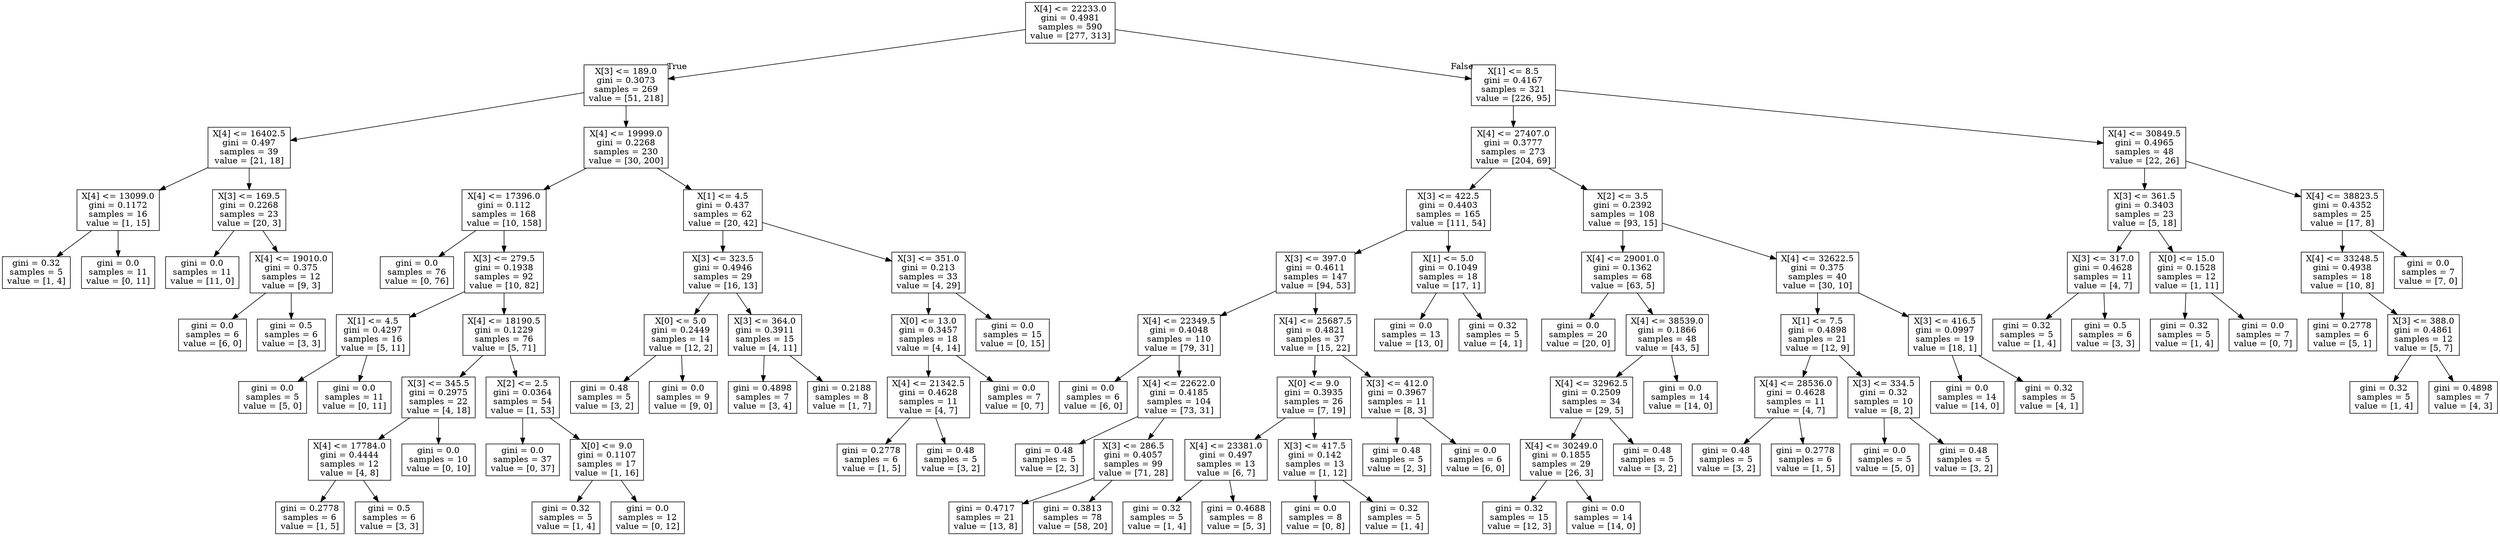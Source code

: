 digraph Tree {
node [shape=box] ;
0 [label="X[4] <= 22233.0\ngini = 0.4981\nsamples = 590\nvalue = [277, 313]"] ;
1 [label="X[3] <= 189.0\ngini = 0.3073\nsamples = 269\nvalue = [51, 218]"] ;
0 -> 1 [labeldistance=2.5, labelangle=45, headlabel="True"] ;
2 [label="X[4] <= 16402.5\ngini = 0.497\nsamples = 39\nvalue = [21, 18]"] ;
1 -> 2 ;
3 [label="X[4] <= 13099.0\ngini = 0.1172\nsamples = 16\nvalue = [1, 15]"] ;
2 -> 3 ;
4 [label="gini = 0.32\nsamples = 5\nvalue = [1, 4]"] ;
3 -> 4 ;
5 [label="gini = 0.0\nsamples = 11\nvalue = [0, 11]"] ;
3 -> 5 ;
6 [label="X[3] <= 169.5\ngini = 0.2268\nsamples = 23\nvalue = [20, 3]"] ;
2 -> 6 ;
7 [label="gini = 0.0\nsamples = 11\nvalue = [11, 0]"] ;
6 -> 7 ;
8 [label="X[4] <= 19010.0\ngini = 0.375\nsamples = 12\nvalue = [9, 3]"] ;
6 -> 8 ;
9 [label="gini = 0.0\nsamples = 6\nvalue = [6, 0]"] ;
8 -> 9 ;
10 [label="gini = 0.5\nsamples = 6\nvalue = [3, 3]"] ;
8 -> 10 ;
11 [label="X[4] <= 19999.0\ngini = 0.2268\nsamples = 230\nvalue = [30, 200]"] ;
1 -> 11 ;
12 [label="X[4] <= 17396.0\ngini = 0.112\nsamples = 168\nvalue = [10, 158]"] ;
11 -> 12 ;
13 [label="gini = 0.0\nsamples = 76\nvalue = [0, 76]"] ;
12 -> 13 ;
14 [label="X[3] <= 279.5\ngini = 0.1938\nsamples = 92\nvalue = [10, 82]"] ;
12 -> 14 ;
15 [label="X[1] <= 4.5\ngini = 0.4297\nsamples = 16\nvalue = [5, 11]"] ;
14 -> 15 ;
16 [label="gini = 0.0\nsamples = 5\nvalue = [5, 0]"] ;
15 -> 16 ;
17 [label="gini = 0.0\nsamples = 11\nvalue = [0, 11]"] ;
15 -> 17 ;
18 [label="X[4] <= 18190.5\ngini = 0.1229\nsamples = 76\nvalue = [5, 71]"] ;
14 -> 18 ;
19 [label="X[3] <= 345.5\ngini = 0.2975\nsamples = 22\nvalue = [4, 18]"] ;
18 -> 19 ;
20 [label="X[4] <= 17784.0\ngini = 0.4444\nsamples = 12\nvalue = [4, 8]"] ;
19 -> 20 ;
21 [label="gini = 0.2778\nsamples = 6\nvalue = [1, 5]"] ;
20 -> 21 ;
22 [label="gini = 0.5\nsamples = 6\nvalue = [3, 3]"] ;
20 -> 22 ;
23 [label="gini = 0.0\nsamples = 10\nvalue = [0, 10]"] ;
19 -> 23 ;
24 [label="X[2] <= 2.5\ngini = 0.0364\nsamples = 54\nvalue = [1, 53]"] ;
18 -> 24 ;
25 [label="gini = 0.0\nsamples = 37\nvalue = [0, 37]"] ;
24 -> 25 ;
26 [label="X[0] <= 9.0\ngini = 0.1107\nsamples = 17\nvalue = [1, 16]"] ;
24 -> 26 ;
27 [label="gini = 0.32\nsamples = 5\nvalue = [1, 4]"] ;
26 -> 27 ;
28 [label="gini = 0.0\nsamples = 12\nvalue = [0, 12]"] ;
26 -> 28 ;
29 [label="X[1] <= 4.5\ngini = 0.437\nsamples = 62\nvalue = [20, 42]"] ;
11 -> 29 ;
30 [label="X[3] <= 323.5\ngini = 0.4946\nsamples = 29\nvalue = [16, 13]"] ;
29 -> 30 ;
31 [label="X[0] <= 5.0\ngini = 0.2449\nsamples = 14\nvalue = [12, 2]"] ;
30 -> 31 ;
32 [label="gini = 0.48\nsamples = 5\nvalue = [3, 2]"] ;
31 -> 32 ;
33 [label="gini = 0.0\nsamples = 9\nvalue = [9, 0]"] ;
31 -> 33 ;
34 [label="X[3] <= 364.0\ngini = 0.3911\nsamples = 15\nvalue = [4, 11]"] ;
30 -> 34 ;
35 [label="gini = 0.4898\nsamples = 7\nvalue = [3, 4]"] ;
34 -> 35 ;
36 [label="gini = 0.2188\nsamples = 8\nvalue = [1, 7]"] ;
34 -> 36 ;
37 [label="X[3] <= 351.0\ngini = 0.213\nsamples = 33\nvalue = [4, 29]"] ;
29 -> 37 ;
38 [label="X[0] <= 13.0\ngini = 0.3457\nsamples = 18\nvalue = [4, 14]"] ;
37 -> 38 ;
39 [label="X[4] <= 21342.5\ngini = 0.4628\nsamples = 11\nvalue = [4, 7]"] ;
38 -> 39 ;
40 [label="gini = 0.2778\nsamples = 6\nvalue = [1, 5]"] ;
39 -> 40 ;
41 [label="gini = 0.48\nsamples = 5\nvalue = [3, 2]"] ;
39 -> 41 ;
42 [label="gini = 0.0\nsamples = 7\nvalue = [0, 7]"] ;
38 -> 42 ;
43 [label="gini = 0.0\nsamples = 15\nvalue = [0, 15]"] ;
37 -> 43 ;
44 [label="X[1] <= 8.5\ngini = 0.4167\nsamples = 321\nvalue = [226, 95]"] ;
0 -> 44 [labeldistance=2.5, labelangle=-45, headlabel="False"] ;
45 [label="X[4] <= 27407.0\ngini = 0.3777\nsamples = 273\nvalue = [204, 69]"] ;
44 -> 45 ;
46 [label="X[3] <= 422.5\ngini = 0.4403\nsamples = 165\nvalue = [111, 54]"] ;
45 -> 46 ;
47 [label="X[3] <= 397.0\ngini = 0.4611\nsamples = 147\nvalue = [94, 53]"] ;
46 -> 47 ;
48 [label="X[4] <= 22349.5\ngini = 0.4048\nsamples = 110\nvalue = [79, 31]"] ;
47 -> 48 ;
49 [label="gini = 0.0\nsamples = 6\nvalue = [6, 0]"] ;
48 -> 49 ;
50 [label="X[4] <= 22622.0\ngini = 0.4185\nsamples = 104\nvalue = [73, 31]"] ;
48 -> 50 ;
51 [label="gini = 0.48\nsamples = 5\nvalue = [2, 3]"] ;
50 -> 51 ;
52 [label="X[3] <= 286.5\ngini = 0.4057\nsamples = 99\nvalue = [71, 28]"] ;
50 -> 52 ;
53 [label="gini = 0.4717\nsamples = 21\nvalue = [13, 8]"] ;
52 -> 53 ;
54 [label="gini = 0.3813\nsamples = 78\nvalue = [58, 20]"] ;
52 -> 54 ;
55 [label="X[4] <= 25687.5\ngini = 0.4821\nsamples = 37\nvalue = [15, 22]"] ;
47 -> 55 ;
56 [label="X[0] <= 9.0\ngini = 0.3935\nsamples = 26\nvalue = [7, 19]"] ;
55 -> 56 ;
57 [label="X[4] <= 23381.0\ngini = 0.497\nsamples = 13\nvalue = [6, 7]"] ;
56 -> 57 ;
58 [label="gini = 0.32\nsamples = 5\nvalue = [1, 4]"] ;
57 -> 58 ;
59 [label="gini = 0.4688\nsamples = 8\nvalue = [5, 3]"] ;
57 -> 59 ;
60 [label="X[3] <= 417.5\ngini = 0.142\nsamples = 13\nvalue = [1, 12]"] ;
56 -> 60 ;
61 [label="gini = 0.0\nsamples = 8\nvalue = [0, 8]"] ;
60 -> 61 ;
62 [label="gini = 0.32\nsamples = 5\nvalue = [1, 4]"] ;
60 -> 62 ;
63 [label="X[3] <= 412.0\ngini = 0.3967\nsamples = 11\nvalue = [8, 3]"] ;
55 -> 63 ;
64 [label="gini = 0.48\nsamples = 5\nvalue = [2, 3]"] ;
63 -> 64 ;
65 [label="gini = 0.0\nsamples = 6\nvalue = [6, 0]"] ;
63 -> 65 ;
66 [label="X[1] <= 5.0\ngini = 0.1049\nsamples = 18\nvalue = [17, 1]"] ;
46 -> 66 ;
67 [label="gini = 0.0\nsamples = 13\nvalue = [13, 0]"] ;
66 -> 67 ;
68 [label="gini = 0.32\nsamples = 5\nvalue = [4, 1]"] ;
66 -> 68 ;
69 [label="X[2] <= 3.5\ngini = 0.2392\nsamples = 108\nvalue = [93, 15]"] ;
45 -> 69 ;
70 [label="X[4] <= 29001.0\ngini = 0.1362\nsamples = 68\nvalue = [63, 5]"] ;
69 -> 70 ;
71 [label="gini = 0.0\nsamples = 20\nvalue = [20, 0]"] ;
70 -> 71 ;
72 [label="X[4] <= 38539.0\ngini = 0.1866\nsamples = 48\nvalue = [43, 5]"] ;
70 -> 72 ;
73 [label="X[4] <= 32962.5\ngini = 0.2509\nsamples = 34\nvalue = [29, 5]"] ;
72 -> 73 ;
74 [label="X[4] <= 30249.0\ngini = 0.1855\nsamples = 29\nvalue = [26, 3]"] ;
73 -> 74 ;
75 [label="gini = 0.32\nsamples = 15\nvalue = [12, 3]"] ;
74 -> 75 ;
76 [label="gini = 0.0\nsamples = 14\nvalue = [14, 0]"] ;
74 -> 76 ;
77 [label="gini = 0.48\nsamples = 5\nvalue = [3, 2]"] ;
73 -> 77 ;
78 [label="gini = 0.0\nsamples = 14\nvalue = [14, 0]"] ;
72 -> 78 ;
79 [label="X[4] <= 32622.5\ngini = 0.375\nsamples = 40\nvalue = [30, 10]"] ;
69 -> 79 ;
80 [label="X[1] <= 7.5\ngini = 0.4898\nsamples = 21\nvalue = [12, 9]"] ;
79 -> 80 ;
81 [label="X[4] <= 28536.0\ngini = 0.4628\nsamples = 11\nvalue = [4, 7]"] ;
80 -> 81 ;
82 [label="gini = 0.48\nsamples = 5\nvalue = [3, 2]"] ;
81 -> 82 ;
83 [label="gini = 0.2778\nsamples = 6\nvalue = [1, 5]"] ;
81 -> 83 ;
84 [label="X[3] <= 334.5\ngini = 0.32\nsamples = 10\nvalue = [8, 2]"] ;
80 -> 84 ;
85 [label="gini = 0.0\nsamples = 5\nvalue = [5, 0]"] ;
84 -> 85 ;
86 [label="gini = 0.48\nsamples = 5\nvalue = [3, 2]"] ;
84 -> 86 ;
87 [label="X[3] <= 416.5\ngini = 0.0997\nsamples = 19\nvalue = [18, 1]"] ;
79 -> 87 ;
88 [label="gini = 0.0\nsamples = 14\nvalue = [14, 0]"] ;
87 -> 88 ;
89 [label="gini = 0.32\nsamples = 5\nvalue = [4, 1]"] ;
87 -> 89 ;
90 [label="X[4] <= 30849.5\ngini = 0.4965\nsamples = 48\nvalue = [22, 26]"] ;
44 -> 90 ;
91 [label="X[3] <= 361.5\ngini = 0.3403\nsamples = 23\nvalue = [5, 18]"] ;
90 -> 91 ;
92 [label="X[3] <= 317.0\ngini = 0.4628\nsamples = 11\nvalue = [4, 7]"] ;
91 -> 92 ;
93 [label="gini = 0.32\nsamples = 5\nvalue = [1, 4]"] ;
92 -> 93 ;
94 [label="gini = 0.5\nsamples = 6\nvalue = [3, 3]"] ;
92 -> 94 ;
95 [label="X[0] <= 15.0\ngini = 0.1528\nsamples = 12\nvalue = [1, 11]"] ;
91 -> 95 ;
96 [label="gini = 0.32\nsamples = 5\nvalue = [1, 4]"] ;
95 -> 96 ;
97 [label="gini = 0.0\nsamples = 7\nvalue = [0, 7]"] ;
95 -> 97 ;
98 [label="X[4] <= 38823.5\ngini = 0.4352\nsamples = 25\nvalue = [17, 8]"] ;
90 -> 98 ;
99 [label="X[4] <= 33248.5\ngini = 0.4938\nsamples = 18\nvalue = [10, 8]"] ;
98 -> 99 ;
100 [label="gini = 0.2778\nsamples = 6\nvalue = [5, 1]"] ;
99 -> 100 ;
101 [label="X[3] <= 388.0\ngini = 0.4861\nsamples = 12\nvalue = [5, 7]"] ;
99 -> 101 ;
102 [label="gini = 0.32\nsamples = 5\nvalue = [1, 4]"] ;
101 -> 102 ;
103 [label="gini = 0.4898\nsamples = 7\nvalue = [4, 3]"] ;
101 -> 103 ;
104 [label="gini = 0.0\nsamples = 7\nvalue = [7, 0]"] ;
98 -> 104 ;
}